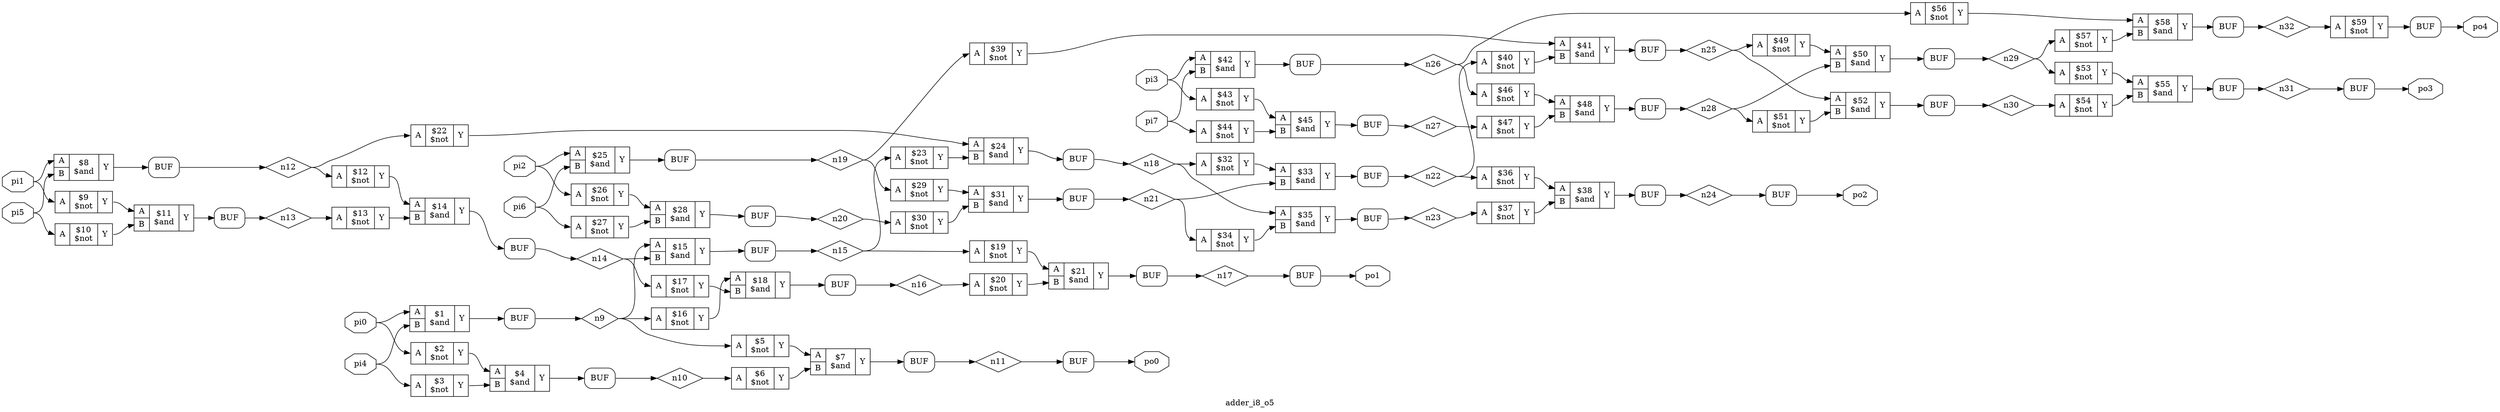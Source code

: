 digraph "adder_i8_o5" {
label="adder_i8_o5";
rankdir="LR";
remincross=true;
n60 [ shape=diamond, label="n32", color="black", fontcolor="black" ];
n61 [ shape=diamond, label="n31", color="black", fontcolor="black" ];
n62 [ shape=diamond, label="n30", color="black", fontcolor="black" ];
n63 [ shape=diamond, label="n29", color="black", fontcolor="black" ];
n64 [ shape=diamond, label="n28", color="black", fontcolor="black" ];
n65 [ shape=diamond, label="n27", color="black", fontcolor="black" ];
n66 [ shape=diamond, label="n26", color="black", fontcolor="black" ];
n67 [ shape=diamond, label="n25", color="black", fontcolor="black" ];
n68 [ shape=diamond, label="n24", color="black", fontcolor="black" ];
n69 [ shape=diamond, label="n23", color="black", fontcolor="black" ];
n70 [ shape=diamond, label="n22", color="black", fontcolor="black" ];
n71 [ shape=diamond, label="n21", color="black", fontcolor="black" ];
n72 [ shape=diamond, label="n20", color="black", fontcolor="black" ];
n73 [ shape=diamond, label="n19", color="black", fontcolor="black" ];
n74 [ shape=diamond, label="n18", color="black", fontcolor="black" ];
n75 [ shape=diamond, label="n17", color="black", fontcolor="black" ];
n76 [ shape=diamond, label="n16", color="black", fontcolor="black" ];
n77 [ shape=diamond, label="n15", color="black", fontcolor="black" ];
n78 [ shape=diamond, label="n14", color="black", fontcolor="black" ];
n79 [ shape=diamond, label="n13", color="black", fontcolor="black" ];
n80 [ shape=diamond, label="n12", color="black", fontcolor="black" ];
n81 [ shape=diamond, label="n11", color="black", fontcolor="black" ];
n82 [ shape=diamond, label="n10", color="black", fontcolor="black" ];
n83 [ shape=diamond, label="n9", color="black", fontcolor="black" ];
n84 [ shape=octagon, label="po4", color="black", fontcolor="black" ];
n85 [ shape=octagon, label="po3", color="black", fontcolor="black" ];
n86 [ shape=octagon, label="po2", color="black", fontcolor="black" ];
n87 [ shape=octagon, label="po1", color="black", fontcolor="black" ];
n88 [ shape=octagon, label="po0", color="black", fontcolor="black" ];
n89 [ shape=octagon, label="pi7", color="black", fontcolor="black" ];
n90 [ shape=octagon, label="pi6", color="black", fontcolor="black" ];
n91 [ shape=octagon, label="pi5", color="black", fontcolor="black" ];
n92 [ shape=octagon, label="pi4", color="black", fontcolor="black" ];
n93 [ shape=octagon, label="pi3", color="black", fontcolor="black" ];
n94 [ shape=octagon, label="pi2", color="black", fontcolor="black" ];
n95 [ shape=octagon, label="pi1", color="black", fontcolor="black" ];
n96 [ shape=octagon, label="pi0", color="black", fontcolor="black" ];
c99 [ shape=record, label="{{<p97> A}|$59\n$not|{<p98> Y}}" ];
c101 [ shape=record, label="{{<p97> A|<p100> B}|$58\n$and|{<p98> Y}}" ];
c102 [ shape=record, label="{{<p97> A}|$57\n$not|{<p98> Y}}" ];
c103 [ shape=record, label="{{<p97> A}|$56\n$not|{<p98> Y}}" ];
c104 [ shape=record, label="{{<p97> A|<p100> B}|$55\n$and|{<p98> Y}}" ];
c105 [ shape=record, label="{{<p97> A}|$54\n$not|{<p98> Y}}" ];
c106 [ shape=record, label="{{<p97> A}|$53\n$not|{<p98> Y}}" ];
c107 [ shape=record, label="{{<p97> A|<p100> B}|$52\n$and|{<p98> Y}}" ];
c108 [ shape=record, label="{{<p97> A}|$51\n$not|{<p98> Y}}" ];
c109 [ shape=record, label="{{<p97> A|<p100> B}|$50\n$and|{<p98> Y}}" ];
c110 [ shape=record, label="{{<p97> A}|$49\n$not|{<p98> Y}}" ];
c111 [ shape=record, label="{{<p97> A|<p100> B}|$48\n$and|{<p98> Y}}" ];
c112 [ shape=record, label="{{<p97> A}|$47\n$not|{<p98> Y}}" ];
c113 [ shape=record, label="{{<p97> A}|$46\n$not|{<p98> Y}}" ];
c114 [ shape=record, label="{{<p97> A|<p100> B}|$45\n$and|{<p98> Y}}" ];
c115 [ shape=record, label="{{<p97> A}|$44\n$not|{<p98> Y}}" ];
c116 [ shape=record, label="{{<p97> A}|$43\n$not|{<p98> Y}}" ];
c117 [ shape=record, label="{{<p97> A|<p100> B}|$42\n$and|{<p98> Y}}" ];
c118 [ shape=record, label="{{<p97> A|<p100> B}|$41\n$and|{<p98> Y}}" ];
c119 [ shape=record, label="{{<p97> A}|$40\n$not|{<p98> Y}}" ];
c120 [ shape=record, label="{{<p97> A}|$39\n$not|{<p98> Y}}" ];
c121 [ shape=record, label="{{<p97> A|<p100> B}|$38\n$and|{<p98> Y}}" ];
c122 [ shape=record, label="{{<p97> A}|$37\n$not|{<p98> Y}}" ];
c123 [ shape=record, label="{{<p97> A}|$36\n$not|{<p98> Y}}" ];
c124 [ shape=record, label="{{<p97> A|<p100> B}|$35\n$and|{<p98> Y}}" ];
c125 [ shape=record, label="{{<p97> A}|$34\n$not|{<p98> Y}}" ];
c126 [ shape=record, label="{{<p97> A|<p100> B}|$33\n$and|{<p98> Y}}" ];
c127 [ shape=record, label="{{<p97> A}|$32\n$not|{<p98> Y}}" ];
c128 [ shape=record, label="{{<p97> A|<p100> B}|$31\n$and|{<p98> Y}}" ];
c129 [ shape=record, label="{{<p97> A}|$30\n$not|{<p98> Y}}" ];
c130 [ shape=record, label="{{<p97> A}|$29\n$not|{<p98> Y}}" ];
c131 [ shape=record, label="{{<p97> A|<p100> B}|$28\n$and|{<p98> Y}}" ];
c132 [ shape=record, label="{{<p97> A}|$27\n$not|{<p98> Y}}" ];
c133 [ shape=record, label="{{<p97> A}|$26\n$not|{<p98> Y}}" ];
c134 [ shape=record, label="{{<p97> A|<p100> B}|$25\n$and|{<p98> Y}}" ];
c135 [ shape=record, label="{{<p97> A|<p100> B}|$24\n$and|{<p98> Y}}" ];
c136 [ shape=record, label="{{<p97> A}|$23\n$not|{<p98> Y}}" ];
c137 [ shape=record, label="{{<p97> A}|$22\n$not|{<p98> Y}}" ];
c138 [ shape=record, label="{{<p97> A|<p100> B}|$21\n$and|{<p98> Y}}" ];
c139 [ shape=record, label="{{<p97> A}|$20\n$not|{<p98> Y}}" ];
c140 [ shape=record, label="{{<p97> A}|$19\n$not|{<p98> Y}}" ];
c141 [ shape=record, label="{{<p97> A|<p100> B}|$18\n$and|{<p98> Y}}" ];
c142 [ shape=record, label="{{<p97> A}|$17\n$not|{<p98> Y}}" ];
c143 [ shape=record, label="{{<p97> A}|$16\n$not|{<p98> Y}}" ];
c144 [ shape=record, label="{{<p97> A|<p100> B}|$15\n$and|{<p98> Y}}" ];
c145 [ shape=record, label="{{<p97> A|<p100> B}|$14\n$and|{<p98> Y}}" ];
c146 [ shape=record, label="{{<p97> A}|$13\n$not|{<p98> Y}}" ];
c147 [ shape=record, label="{{<p97> A}|$12\n$not|{<p98> Y}}" ];
c148 [ shape=record, label="{{<p97> A|<p100> B}|$11\n$and|{<p98> Y}}" ];
c149 [ shape=record, label="{{<p97> A}|$10\n$not|{<p98> Y}}" ];
c150 [ shape=record, label="{{<p97> A}|$9\n$not|{<p98> Y}}" ];
c151 [ shape=record, label="{{<p97> A|<p100> B}|$8\n$and|{<p98> Y}}" ];
c152 [ shape=record, label="{{<p97> A|<p100> B}|$7\n$and|{<p98> Y}}" ];
c153 [ shape=record, label="{{<p97> A}|$6\n$not|{<p98> Y}}" ];
c154 [ shape=record, label="{{<p97> A}|$5\n$not|{<p98> Y}}" ];
c155 [ shape=record, label="{{<p97> A|<p100> B}|$4\n$and|{<p98> Y}}" ];
c156 [ shape=record, label="{{<p97> A}|$3\n$not|{<p98> Y}}" ];
c157 [ shape=record, label="{{<p97> A}|$2\n$not|{<p98> Y}}" ];
c158 [ shape=record, label="{{<p97> A|<p100> B}|$1\n$and|{<p98> Y}}" ];
x0 [shape=box, style=rounded, label="BUF"];
x1 [shape=box, style=rounded, label="BUF"];
x2 [shape=box, style=rounded, label="BUF"];
x3 [shape=box, style=rounded, label="BUF"];
x4 [shape=box, style=rounded, label="BUF"];
x5 [shape=box, style=rounded, label="BUF"];
x6 [shape=box, style=rounded, label="BUF"];
x7 [shape=box, style=rounded, label="BUF"];
x8 [shape=box, style=rounded, label="BUF"];
x9 [shape=box, style=rounded, label="BUF"];
x10 [shape=box, style=rounded, label="BUF"];
x11 [shape=box, style=rounded, label="BUF"];
x12 [shape=box, style=rounded, label="BUF"];
x13 [shape=box, style=rounded, label="BUF"];
x14 [shape=box, style=rounded, label="BUF"];
x15 [shape=box, style=rounded, label="BUF"];
x16 [shape=box, style=rounded, label="BUF"];
x17 [shape=box, style=rounded, label="BUF"];
x18 [shape=box, style=rounded, label="BUF"];
x19 [shape=box, style=rounded, label="BUF"];
x20 [shape=box, style=rounded, label="BUF"];
x21 [shape=box, style=rounded, label="BUF"];
x22 [shape=box, style=rounded, label="BUF"];
x23 [shape=box, style=rounded, label="BUF"];
x24 [shape=box, style=rounded, label="BUF"];
x25 [shape=box, style=rounded, label="BUF"];
x26 [shape=box, style=rounded, label="BUF"];
x27 [shape=box, style=rounded, label="BUF"];
x28 [shape=box, style=rounded, label="BUF"];
c99:p98:e -> x28:w:w [color="black", label=""];
c109:p98:e -> x20:w:w [color="black", label=""];
c110:p98:e -> c109:p97:w [color="black", label=""];
c111:p98:e -> x19:w:w [color="black", label=""];
c112:p98:e -> c111:p100:w [color="black", label=""];
c113:p98:e -> c111:p97:w [color="black", label=""];
c114:p98:e -> x18:w:w [color="black", label=""];
c115:p98:e -> c114:p100:w [color="black", label=""];
c116:p98:e -> c114:p97:w [color="black", label=""];
c117:p98:e -> x17:w:w [color="black", label=""];
c118:p98:e -> x16:w:w [color="black", label=""];
c101:p98:e -> x23:w:w [color="black", label=""];
c119:p98:e -> c118:p100:w [color="black", label=""];
c120:p98:e -> c118:p97:w [color="black", label=""];
c121:p98:e -> x15:w:w [color="black", label=""];
c122:p98:e -> c121:p100:w [color="black", label=""];
c123:p98:e -> c121:p97:w [color="black", label=""];
c124:p98:e -> x14:w:w [color="black", label=""];
c125:p98:e -> c124:p100:w [color="black", label=""];
c126:p98:e -> x13:w:w [color="black", label=""];
c127:p98:e -> c126:p97:w [color="black", label=""];
c128:p98:e -> x12:w:w [color="black", label=""];
c102:p98:e -> c101:p100:w [color="black", label=""];
c129:p98:e -> c128:p100:w [color="black", label=""];
c130:p98:e -> c128:p97:w [color="black", label=""];
c131:p98:e -> x11:w:w [color="black", label=""];
c132:p98:e -> c131:p100:w [color="black", label=""];
c133:p98:e -> c131:p97:w [color="black", label=""];
c134:p98:e -> x10:w:w [color="black", label=""];
c135:p98:e -> x9:w:w [color="black", label=""];
c136:p98:e -> c135:p100:w [color="black", label=""];
c137:p98:e -> c135:p97:w [color="black", label=""];
c138:p98:e -> x8:w:w [color="black", label=""];
c103:p98:e -> c101:p97:w [color="black", label=""];
c139:p98:e -> c138:p100:w [color="black", label=""];
c140:p98:e -> c138:p97:w [color="black", label=""];
c141:p98:e -> x7:w:w [color="black", label=""];
c142:p98:e -> c141:p100:w [color="black", label=""];
c143:p98:e -> c141:p97:w [color="black", label=""];
c144:p98:e -> x6:w:w [color="black", label=""];
c145:p98:e -> x5:w:w [color="black", label=""];
c146:p98:e -> c145:p100:w [color="black", label=""];
c147:p98:e -> c145:p97:w [color="black", label=""];
c148:p98:e -> x4:w:w [color="black", label=""];
c104:p98:e -> x22:w:w [color="black", label=""];
c149:p98:e -> c148:p100:w [color="black", label=""];
c150:p98:e -> c148:p97:w [color="black", label=""];
c151:p98:e -> x3:w:w [color="black", label=""];
c152:p98:e -> x2:w:w [color="black", label=""];
c153:p98:e -> c152:p100:w [color="black", label=""];
c154:p98:e -> c152:p97:w [color="black", label=""];
c155:p98:e -> x1:w:w [color="black", label=""];
c156:p98:e -> c155:p100:w [color="black", label=""];
c157:p98:e -> c155:p97:w [color="black", label=""];
c158:p98:e -> x0:w:w [color="black", label=""];
c105:p98:e -> c104:p100:w [color="black", label=""];
x23:e:e -> n60:w [color="black", label=""];
n60:e -> c99:p97:w [color="black", label=""];
x22:e:e -> n61:w [color="black", label=""];
n61:e -> x27:w:w [color="black", label=""];
x21:e:e -> n62:w [color="black", label=""];
n62:e -> c105:p97:w [color="black", label=""];
x20:e:e -> n63:w [color="black", label=""];
n63:e -> c102:p97:w [color="black", label=""];
n63:e -> c106:p97:w [color="black", label=""];
x19:e:e -> n64:w [color="black", label=""];
n64:e -> c108:p97:w [color="black", label=""];
n64:e -> c109:p100:w [color="black", label=""];
x18:e:e -> n65:w [color="black", label=""];
n65:e -> c112:p97:w [color="black", label=""];
x17:e:e -> n66:w [color="black", label=""];
n66:e -> c103:p97:w [color="black", label=""];
n66:e -> c113:p97:w [color="black", label=""];
x16:e:e -> n67:w [color="black", label=""];
n67:e -> c107:p97:w [color="black", label=""];
n67:e -> c110:p97:w [color="black", label=""];
x15:e:e -> n68:w [color="black", label=""];
n68:e -> x26:w:w [color="black", label=""];
x14:e:e -> n69:w [color="black", label=""];
n69:e -> c122:p97:w [color="black", label=""];
c106:p98:e -> c104:p97:w [color="black", label=""];
x13:e:e -> n70:w [color="black", label=""];
n70:e -> c119:p97:w [color="black", label=""];
n70:e -> c123:p97:w [color="black", label=""];
x12:e:e -> n71:w [color="black", label=""];
n71:e -> c125:p97:w [color="black", label=""];
n71:e -> c126:p100:w [color="black", label=""];
x11:e:e -> n72:w [color="black", label=""];
n72:e -> c129:p97:w [color="black", label=""];
x10:e:e -> n73:w [color="black", label=""];
n73:e -> c120:p97:w [color="black", label=""];
n73:e -> c130:p97:w [color="black", label=""];
x9:e:e -> n74:w [color="black", label=""];
n74:e -> c124:p97:w [color="black", label=""];
n74:e -> c127:p97:w [color="black", label=""];
x8:e:e -> n75:w [color="black", label=""];
n75:e -> x25:w:w [color="black", label=""];
x7:e:e -> n76:w [color="black", label=""];
n76:e -> c139:p97:w [color="black", label=""];
x6:e:e -> n77:w [color="black", label=""];
n77:e -> c136:p97:w [color="black", label=""];
n77:e -> c140:p97:w [color="black", label=""];
x5:e:e -> n78:w [color="black", label=""];
n78:e -> c142:p97:w [color="black", label=""];
n78:e -> c144:p100:w [color="black", label=""];
x4:e:e -> n79:w [color="black", label=""];
n79:e -> c146:p97:w [color="black", label=""];
c107:p98:e -> x21:w:w [color="black", label=""];
x3:e:e -> n80:w [color="black", label=""];
n80:e -> c137:p97:w [color="black", label=""];
n80:e -> c147:p97:w [color="black", label=""];
x2:e:e -> n81:w [color="black", label=""];
n81:e -> x24:w:w [color="black", label=""];
x1:e:e -> n82:w [color="black", label=""];
n82:e -> c153:p97:w [color="black", label=""];
x0:e:e -> n83:w [color="black", label=""];
n83:e -> c143:p97:w [color="black", label=""];
n83:e -> c144:p97:w [color="black", label=""];
n83:e -> c154:p97:w [color="black", label=""];
x28:e:e -> n84:w [color="black", label=""];
x27:e:e -> n85:w [color="black", label=""];
x26:e:e -> n86:w [color="black", label=""];
x25:e:e -> n87:w [color="black", label=""];
x24:e:e -> n88:w [color="black", label=""];
n89:e -> c115:p97:w [color="black", label=""];
n89:e -> c117:p100:w [color="black", label=""];
c108:p98:e -> c107:p100:w [color="black", label=""];
n90:e -> c132:p97:w [color="black", label=""];
n90:e -> c134:p100:w [color="black", label=""];
n91:e -> c149:p97:w [color="black", label=""];
n91:e -> c151:p100:w [color="black", label=""];
n92:e -> c156:p97:w [color="black", label=""];
n92:e -> c158:p100:w [color="black", label=""];
n93:e -> c116:p97:w [color="black", label=""];
n93:e -> c117:p97:w [color="black", label=""];
n94:e -> c133:p97:w [color="black", label=""];
n94:e -> c134:p97:w [color="black", label=""];
n95:e -> c150:p97:w [color="black", label=""];
n95:e -> c151:p97:w [color="black", label=""];
n96:e -> c157:p97:w [color="black", label=""];
n96:e -> c158:p97:w [color="black", label=""];
}
